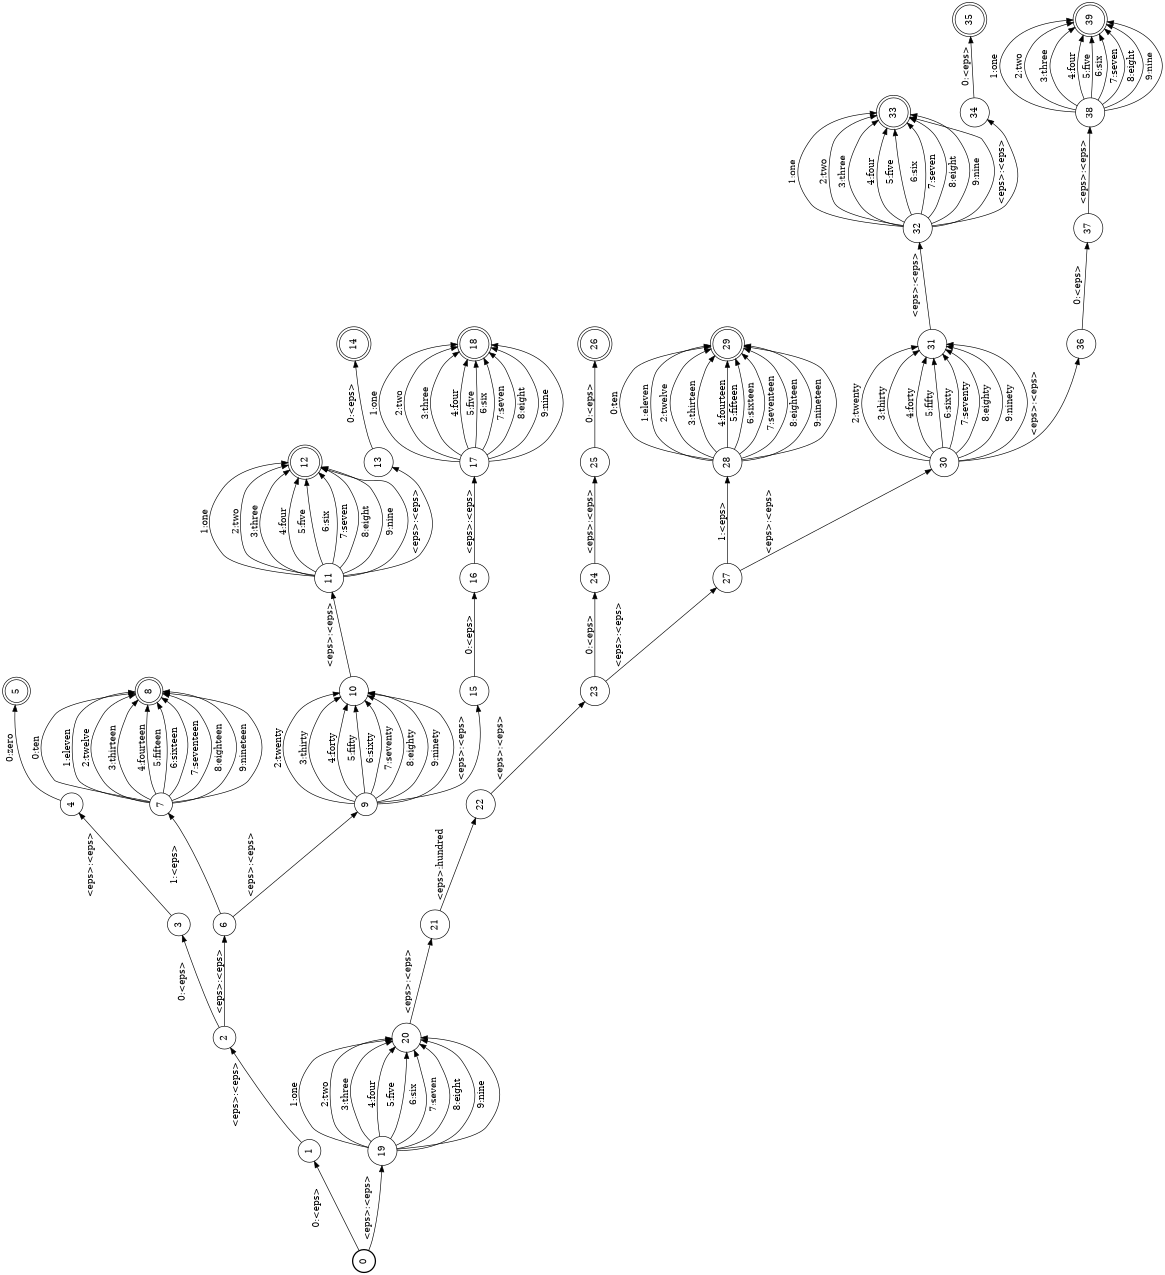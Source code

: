 digraph FST {
rankdir = LR;
size = "8.5,11";
label = "";
center = 1;
orientation = Landscape;
ranksep = "0.4";
nodesep = "0.25";
0 [label = "0", shape = circle, style = bold, fontsize = 14]
	0 -> 1 [label = "0:<eps>", fontsize = 14];
	0 -> 19 [label = "<eps>:<eps>", fontsize = 14];
1 [label = "1", shape = circle, style = solid, fontsize = 14]
	1 -> 2 [label = "<eps>:<eps>", fontsize = 14];
2 [label = "2", shape = circle, style = solid, fontsize = 14]
	2 -> 3 [label = "0:<eps>", fontsize = 14];
	2 -> 6 [label = "<eps>:<eps>", fontsize = 14];
3 [label = "3", shape = circle, style = solid, fontsize = 14]
	3 -> 4 [label = "<eps>:<eps>", fontsize = 14];
4 [label = "4", shape = circle, style = solid, fontsize = 14]
	4 -> 5 [label = "0:zero", fontsize = 14];
5 [label = "5", shape = doublecircle, style = solid, fontsize = 14]
6 [label = "6", shape = circle, style = solid, fontsize = 14]
	6 -> 7 [label = "1:<eps>", fontsize = 14];
	6 -> 9 [label = "<eps>:<eps>", fontsize = 14];
7 [label = "7", shape = circle, style = solid, fontsize = 14]
	7 -> 8 [label = "0:ten", fontsize = 14];
	7 -> 8 [label = "1:eleven", fontsize = 14];
	7 -> 8 [label = "2:twelve", fontsize = 14];
	7 -> 8 [label = "3:thirteen", fontsize = 14];
	7 -> 8 [label = "4:fourteen", fontsize = 14];
	7 -> 8 [label = "5:fifteen", fontsize = 14];
	7 -> 8 [label = "6:sixteen", fontsize = 14];
	7 -> 8 [label = "7:seventeen", fontsize = 14];
	7 -> 8 [label = "8:eighteen", fontsize = 14];
	7 -> 8 [label = "9:nineteen", fontsize = 14];
8 [label = "8", shape = doublecircle, style = solid, fontsize = 14]
9 [label = "9", shape = circle, style = solid, fontsize = 14]
	9 -> 10 [label = "2:twenty", fontsize = 14];
	9 -> 10 [label = "3:thirty", fontsize = 14];
	9 -> 10 [label = "4:forty", fontsize = 14];
	9 -> 10 [label = "5:fifty", fontsize = 14];
	9 -> 10 [label = "6:sixty", fontsize = 14];
	9 -> 10 [label = "7:seventy", fontsize = 14];
	9 -> 10 [label = "8:eighty", fontsize = 14];
	9 -> 10 [label = "9:ninety", fontsize = 14];
	9 -> 15 [label = "<eps>:<eps>", fontsize = 14];
10 [label = "10", shape = circle, style = solid, fontsize = 14]
	10 -> 11 [label = "<eps>:<eps>", fontsize = 14];
11 [label = "11", shape = circle, style = solid, fontsize = 14]
	11 -> 12 [label = "1:one", fontsize = 14];
	11 -> 12 [label = "2:two", fontsize = 14];
	11 -> 12 [label = "3:three", fontsize = 14];
	11 -> 12 [label = "4:four", fontsize = 14];
	11 -> 12 [label = "5:five", fontsize = 14];
	11 -> 12 [label = "6:six", fontsize = 14];
	11 -> 12 [label = "7:seven", fontsize = 14];
	11 -> 12 [label = "8:eight", fontsize = 14];
	11 -> 12 [label = "9:nine", fontsize = 14];
	11 -> 13 [label = "<eps>:<eps>", fontsize = 14];
12 [label = "12", shape = doublecircle, style = solid, fontsize = 14]
13 [label = "13", shape = circle, style = solid, fontsize = 14]
	13 -> 14 [label = "0:<eps>", fontsize = 14];
14 [label = "14", shape = doublecircle, style = solid, fontsize = 14]
15 [label = "15", shape = circle, style = solid, fontsize = 14]
	15 -> 16 [label = "0:<eps>", fontsize = 14];
16 [label = "16", shape = circle, style = solid, fontsize = 14]
	16 -> 17 [label = "<eps>:<eps>", fontsize = 14];
17 [label = "17", shape = circle, style = solid, fontsize = 14]
	17 -> 18 [label = "1:one", fontsize = 14];
	17 -> 18 [label = "2:two", fontsize = 14];
	17 -> 18 [label = "3:three", fontsize = 14];
	17 -> 18 [label = "4:four", fontsize = 14];
	17 -> 18 [label = "5:five", fontsize = 14];
	17 -> 18 [label = "6:six", fontsize = 14];
	17 -> 18 [label = "7:seven", fontsize = 14];
	17 -> 18 [label = "8:eight", fontsize = 14];
	17 -> 18 [label = "9:nine", fontsize = 14];
18 [label = "18", shape = doublecircle, style = solid, fontsize = 14]
19 [label = "19", shape = circle, style = solid, fontsize = 14]
	19 -> 20 [label = "1:one", fontsize = 14];
	19 -> 20 [label = "2:two", fontsize = 14];
	19 -> 20 [label = "3:three", fontsize = 14];
	19 -> 20 [label = "4:four", fontsize = 14];
	19 -> 20 [label = "5:five", fontsize = 14];
	19 -> 20 [label = "6:six", fontsize = 14];
	19 -> 20 [label = "7:seven", fontsize = 14];
	19 -> 20 [label = "8:eight", fontsize = 14];
	19 -> 20 [label = "9:nine", fontsize = 14];
20 [label = "20", shape = circle, style = solid, fontsize = 14]
	20 -> 21 [label = "<eps>:<eps>", fontsize = 14];
21 [label = "21", shape = circle, style = solid, fontsize = 14]
	21 -> 22 [label = "<eps>:hundred", fontsize = 14];
22 [label = "22", shape = circle, style = solid, fontsize = 14]
	22 -> 23 [label = "<eps>:<eps>", fontsize = 14];
23 [label = "23", shape = circle, style = solid, fontsize = 14]
	23 -> 24 [label = "0:<eps>", fontsize = 14];
	23 -> 27 [label = "<eps>:<eps>", fontsize = 14];
24 [label = "24", shape = circle, style = solid, fontsize = 14]
	24 -> 25 [label = "<eps>:<eps>", fontsize = 14];
25 [label = "25", shape = circle, style = solid, fontsize = 14]
	25 -> 26 [label = "0:<eps>", fontsize = 14];
26 [label = "26", shape = doublecircle, style = solid, fontsize = 14]
27 [label = "27", shape = circle, style = solid, fontsize = 14]
	27 -> 28 [label = "1:<eps>", fontsize = 14];
	27 -> 30 [label = "<eps>:<eps>", fontsize = 14];
28 [label = "28", shape = circle, style = solid, fontsize = 14]
	28 -> 29 [label = "0:ten", fontsize = 14];
	28 -> 29 [label = "1:eleven", fontsize = 14];
	28 -> 29 [label = "2:twelve", fontsize = 14];
	28 -> 29 [label = "3:thirteen", fontsize = 14];
	28 -> 29 [label = "4:fourteen", fontsize = 14];
	28 -> 29 [label = "5:fifteen", fontsize = 14];
	28 -> 29 [label = "6:sixteen", fontsize = 14];
	28 -> 29 [label = "7:seventeen", fontsize = 14];
	28 -> 29 [label = "8:eighteen", fontsize = 14];
	28 -> 29 [label = "9:nineteen", fontsize = 14];
29 [label = "29", shape = doublecircle, style = solid, fontsize = 14]
30 [label = "30", shape = circle, style = solid, fontsize = 14]
	30 -> 31 [label = "2:twenty", fontsize = 14];
	30 -> 31 [label = "3:thirty", fontsize = 14];
	30 -> 31 [label = "4:forty", fontsize = 14];
	30 -> 31 [label = "5:fifty", fontsize = 14];
	30 -> 31 [label = "6:sixty", fontsize = 14];
	30 -> 31 [label = "7:seventy", fontsize = 14];
	30 -> 31 [label = "8:eighty", fontsize = 14];
	30 -> 31 [label = "9:ninety", fontsize = 14];
	30 -> 36 [label = "<eps>:<eps>", fontsize = 14];
31 [label = "31", shape = circle, style = solid, fontsize = 14]
	31 -> 32 [label = "<eps>:<eps>", fontsize = 14];
32 [label = "32", shape = circle, style = solid, fontsize = 14]
	32 -> 33 [label = "1:one", fontsize = 14];
	32 -> 33 [label = "2:two", fontsize = 14];
	32 -> 33 [label = "3:three", fontsize = 14];
	32 -> 33 [label = "4:four", fontsize = 14];
	32 -> 33 [label = "5:five", fontsize = 14];
	32 -> 33 [label = "6:six", fontsize = 14];
	32 -> 33 [label = "7:seven", fontsize = 14];
	32 -> 33 [label = "8:eight", fontsize = 14];
	32 -> 33 [label = "9:nine", fontsize = 14];
	32 -> 34 [label = "<eps>:<eps>", fontsize = 14];
33 [label = "33", shape = doublecircle, style = solid, fontsize = 14]
34 [label = "34", shape = circle, style = solid, fontsize = 14]
	34 -> 35 [label = "0:<eps>", fontsize = 14];
35 [label = "35", shape = doublecircle, style = solid, fontsize = 14]
36 [label = "36", shape = circle, style = solid, fontsize = 14]
	36 -> 37 [label = "0:<eps>", fontsize = 14];
37 [label = "37", shape = circle, style = solid, fontsize = 14]
	37 -> 38 [label = "<eps>:<eps>", fontsize = 14];
38 [label = "38", shape = circle, style = solid, fontsize = 14]
	38 -> 39 [label = "1:one", fontsize = 14];
	38 -> 39 [label = "2:two", fontsize = 14];
	38 -> 39 [label = "3:three", fontsize = 14];
	38 -> 39 [label = "4:four", fontsize = 14];
	38 -> 39 [label = "5:five", fontsize = 14];
	38 -> 39 [label = "6:six", fontsize = 14];
	38 -> 39 [label = "7:seven", fontsize = 14];
	38 -> 39 [label = "8:eight", fontsize = 14];
	38 -> 39 [label = "9:nine", fontsize = 14];
39 [label = "39", shape = doublecircle, style = solid, fontsize = 14]
}
